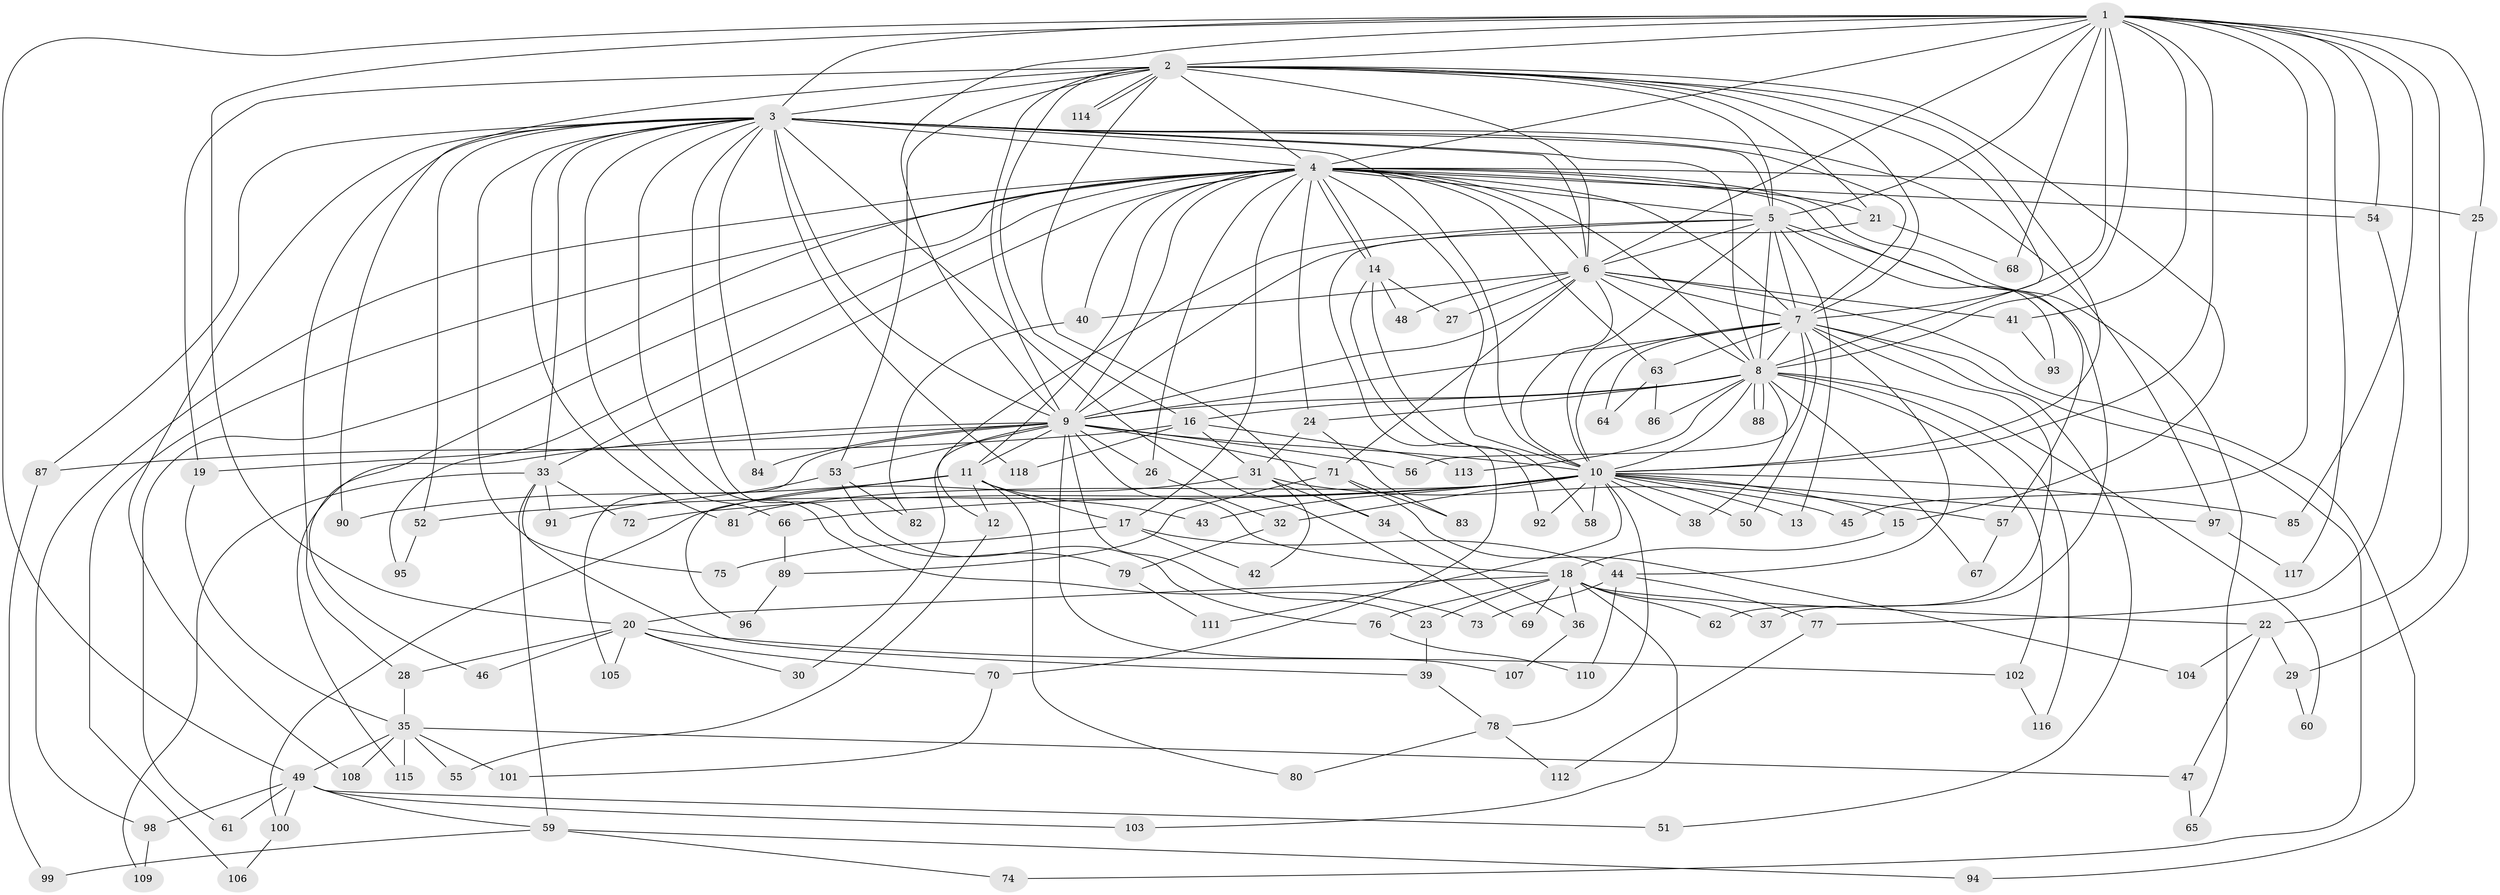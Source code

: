 // Generated by graph-tools (version 1.1) at 2025/49/03/09/25 03:49:36]
// undirected, 118 vertices, 261 edges
graph export_dot {
graph [start="1"]
  node [color=gray90,style=filled];
  1;
  2;
  3;
  4;
  5;
  6;
  7;
  8;
  9;
  10;
  11;
  12;
  13;
  14;
  15;
  16;
  17;
  18;
  19;
  20;
  21;
  22;
  23;
  24;
  25;
  26;
  27;
  28;
  29;
  30;
  31;
  32;
  33;
  34;
  35;
  36;
  37;
  38;
  39;
  40;
  41;
  42;
  43;
  44;
  45;
  46;
  47;
  48;
  49;
  50;
  51;
  52;
  53;
  54;
  55;
  56;
  57;
  58;
  59;
  60;
  61;
  62;
  63;
  64;
  65;
  66;
  67;
  68;
  69;
  70;
  71;
  72;
  73;
  74;
  75;
  76;
  77;
  78;
  79;
  80;
  81;
  82;
  83;
  84;
  85;
  86;
  87;
  88;
  89;
  90;
  91;
  92;
  93;
  94;
  95;
  96;
  97;
  98;
  99;
  100;
  101;
  102;
  103;
  104;
  105;
  106;
  107;
  108;
  109;
  110;
  111;
  112;
  113;
  114;
  115;
  116;
  117;
  118;
  1 -- 2;
  1 -- 3;
  1 -- 4;
  1 -- 5;
  1 -- 6;
  1 -- 7;
  1 -- 8;
  1 -- 9;
  1 -- 10;
  1 -- 20;
  1 -- 22;
  1 -- 25;
  1 -- 41;
  1 -- 45;
  1 -- 49;
  1 -- 54;
  1 -- 68;
  1 -- 85;
  1 -- 117;
  2 -- 3;
  2 -- 4;
  2 -- 5;
  2 -- 6;
  2 -- 7;
  2 -- 8;
  2 -- 9;
  2 -- 10;
  2 -- 15;
  2 -- 16;
  2 -- 19;
  2 -- 21;
  2 -- 34;
  2 -- 53;
  2 -- 90;
  2 -- 114;
  2 -- 114;
  3 -- 4;
  3 -- 5;
  3 -- 6;
  3 -- 7;
  3 -- 8;
  3 -- 9;
  3 -- 10;
  3 -- 28;
  3 -- 33;
  3 -- 52;
  3 -- 66;
  3 -- 69;
  3 -- 73;
  3 -- 75;
  3 -- 79;
  3 -- 81;
  3 -- 84;
  3 -- 87;
  3 -- 97;
  3 -- 108;
  3 -- 118;
  4 -- 5;
  4 -- 6;
  4 -- 7;
  4 -- 8;
  4 -- 9;
  4 -- 10;
  4 -- 11;
  4 -- 14;
  4 -- 14;
  4 -- 17;
  4 -- 21;
  4 -- 24;
  4 -- 25;
  4 -- 26;
  4 -- 33;
  4 -- 40;
  4 -- 46;
  4 -- 54;
  4 -- 57;
  4 -- 61;
  4 -- 63;
  4 -- 65;
  4 -- 95;
  4 -- 98;
  4 -- 106;
  5 -- 6;
  5 -- 7;
  5 -- 8;
  5 -- 9;
  5 -- 10;
  5 -- 12;
  5 -- 13;
  5 -- 37;
  5 -- 93;
  6 -- 7;
  6 -- 8;
  6 -- 9;
  6 -- 10;
  6 -- 27;
  6 -- 40;
  6 -- 41;
  6 -- 48;
  6 -- 71;
  6 -- 94;
  7 -- 8;
  7 -- 9;
  7 -- 10;
  7 -- 44;
  7 -- 50;
  7 -- 51;
  7 -- 56;
  7 -- 62;
  7 -- 63;
  7 -- 64;
  7 -- 74;
  8 -- 9;
  8 -- 10;
  8 -- 16;
  8 -- 24;
  8 -- 38;
  8 -- 60;
  8 -- 67;
  8 -- 86;
  8 -- 88;
  8 -- 88;
  8 -- 102;
  8 -- 113;
  8 -- 116;
  9 -- 10;
  9 -- 11;
  9 -- 18;
  9 -- 19;
  9 -- 23;
  9 -- 26;
  9 -- 30;
  9 -- 53;
  9 -- 56;
  9 -- 71;
  9 -- 84;
  9 -- 105;
  9 -- 107;
  9 -- 115;
  10 -- 13;
  10 -- 15;
  10 -- 32;
  10 -- 38;
  10 -- 43;
  10 -- 50;
  10 -- 52;
  10 -- 57;
  10 -- 58;
  10 -- 66;
  10 -- 72;
  10 -- 78;
  10 -- 81;
  10 -- 85;
  10 -- 92;
  10 -- 97;
  10 -- 111;
  11 -- 12;
  11 -- 17;
  11 -- 43;
  11 -- 80;
  11 -- 90;
  11 -- 96;
  12 -- 55;
  14 -- 27;
  14 -- 48;
  14 -- 58;
  14 -- 92;
  15 -- 18;
  16 -- 31;
  16 -- 87;
  16 -- 113;
  16 -- 118;
  17 -- 42;
  17 -- 44;
  17 -- 75;
  18 -- 20;
  18 -- 22;
  18 -- 23;
  18 -- 36;
  18 -- 37;
  18 -- 62;
  18 -- 69;
  18 -- 76;
  18 -- 103;
  19 -- 35;
  20 -- 28;
  20 -- 30;
  20 -- 46;
  20 -- 70;
  20 -- 102;
  20 -- 105;
  21 -- 68;
  21 -- 70;
  22 -- 29;
  22 -- 47;
  22 -- 104;
  23 -- 39;
  24 -- 31;
  24 -- 83;
  25 -- 29;
  26 -- 32;
  28 -- 35;
  29 -- 60;
  31 -- 34;
  31 -- 42;
  31 -- 45;
  31 -- 100;
  32 -- 79;
  33 -- 39;
  33 -- 59;
  33 -- 72;
  33 -- 91;
  33 -- 109;
  34 -- 36;
  35 -- 47;
  35 -- 49;
  35 -- 55;
  35 -- 101;
  35 -- 108;
  35 -- 115;
  36 -- 107;
  39 -- 78;
  40 -- 82;
  41 -- 93;
  44 -- 73;
  44 -- 77;
  44 -- 110;
  47 -- 65;
  49 -- 51;
  49 -- 59;
  49 -- 61;
  49 -- 98;
  49 -- 100;
  49 -- 103;
  52 -- 95;
  53 -- 76;
  53 -- 82;
  53 -- 91;
  54 -- 77;
  57 -- 67;
  59 -- 74;
  59 -- 94;
  59 -- 99;
  63 -- 64;
  63 -- 86;
  66 -- 89;
  70 -- 101;
  71 -- 83;
  71 -- 89;
  71 -- 104;
  76 -- 110;
  77 -- 112;
  78 -- 80;
  78 -- 112;
  79 -- 111;
  87 -- 99;
  89 -- 96;
  97 -- 117;
  98 -- 109;
  100 -- 106;
  102 -- 116;
}

